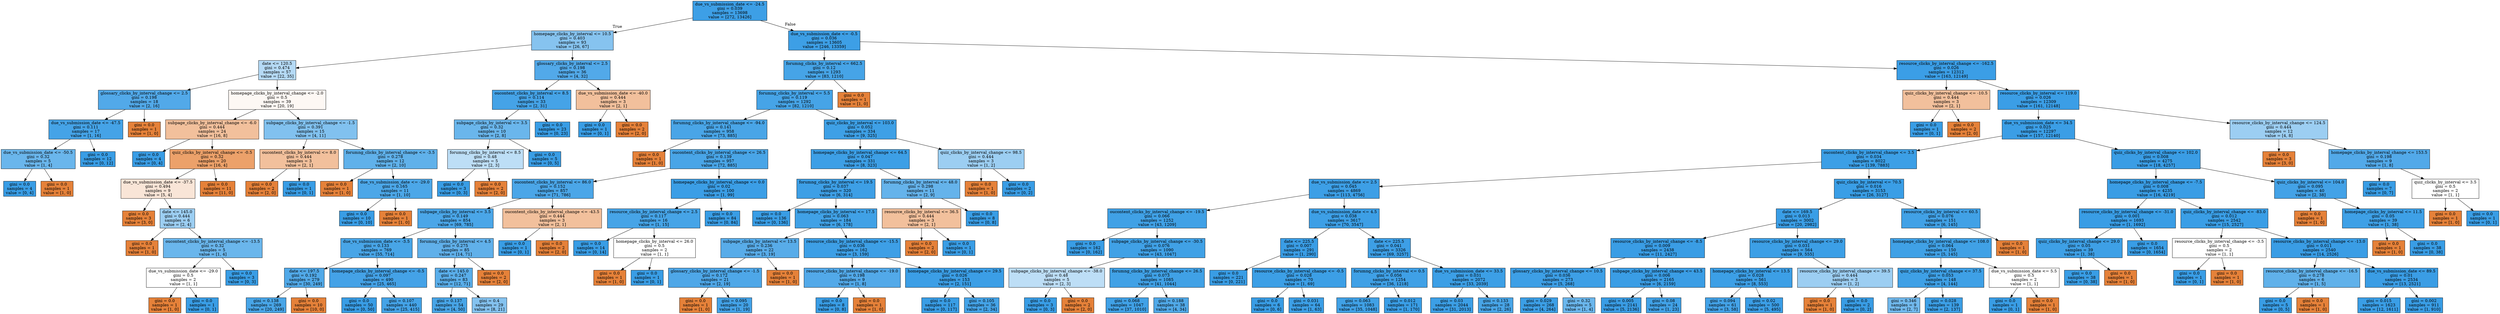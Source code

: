digraph Tree {
node [shape=box, style="filled", color="black"] ;
0 [label="due_vs_submission_date <= -24.5\ngini = 0.039\nsamples = 13698\nvalue = [272, 13426]", fillcolor="#399de5fa"] ;
1 [label="homepage_clicks_by_interval <= 10.5\ngini = 0.403\nsamples = 93\nvalue = [26, 67]", fillcolor="#399de59c"] ;
0 -> 1 [labeldistance=2.5, labelangle=45, headlabel="True"] ;
2 [label="date <= 120.5\ngini = 0.474\nsamples = 57\nvalue = [22, 35]", fillcolor="#399de55f"] ;
1 -> 2 ;
3 [label="glossary_clicks_by_interval_change <= 2.5\ngini = 0.198\nsamples = 18\nvalue = [2, 16]", fillcolor="#399de5df"] ;
2 -> 3 ;
4 [label="due_vs_submission_date <= -47.5\ngini = 0.111\nsamples = 17\nvalue = [1, 16]", fillcolor="#399de5ef"] ;
3 -> 4 ;
5 [label="due_vs_submission_date <= -50.5\ngini = 0.32\nsamples = 5\nvalue = [1, 4]", fillcolor="#399de5bf"] ;
4 -> 5 ;
6 [label="gini = 0.0\nsamples = 4\nvalue = [0, 4]", fillcolor="#399de5ff"] ;
5 -> 6 ;
7 [label="gini = 0.0\nsamples = 1\nvalue = [1, 0]", fillcolor="#e58139ff"] ;
5 -> 7 ;
8 [label="gini = 0.0\nsamples = 12\nvalue = [0, 12]", fillcolor="#399de5ff"] ;
4 -> 8 ;
9 [label="gini = 0.0\nsamples = 1\nvalue = [1, 0]", fillcolor="#e58139ff"] ;
3 -> 9 ;
10 [label="homepage_clicks_by_interval_change <= -2.0\ngini = 0.5\nsamples = 39\nvalue = [20, 19]", fillcolor="#e581390d"] ;
2 -> 10 ;
11 [label="subpage_clicks_by_interval_change <= -6.0\ngini = 0.444\nsamples = 24\nvalue = [16, 8]", fillcolor="#e581397f"] ;
10 -> 11 ;
12 [label="gini = 0.0\nsamples = 4\nvalue = [0, 4]", fillcolor="#399de5ff"] ;
11 -> 12 ;
13 [label="quiz_clicks_by_interval_change <= -0.5\ngini = 0.32\nsamples = 20\nvalue = [16, 4]", fillcolor="#e58139bf"] ;
11 -> 13 ;
14 [label="due_vs_submission_date <= -37.5\ngini = 0.494\nsamples = 9\nvalue = [5, 4]", fillcolor="#e5813933"] ;
13 -> 14 ;
15 [label="gini = 0.0\nsamples = 3\nvalue = [3, 0]", fillcolor="#e58139ff"] ;
14 -> 15 ;
16 [label="date <= 145.0\ngini = 0.444\nsamples = 6\nvalue = [2, 4]", fillcolor="#399de57f"] ;
14 -> 16 ;
17 [label="gini = 0.0\nsamples = 1\nvalue = [1, 0]", fillcolor="#e58139ff"] ;
16 -> 17 ;
18 [label="oucontent_clicks_by_interval_change <= -13.5\ngini = 0.32\nsamples = 5\nvalue = [1, 4]", fillcolor="#399de5bf"] ;
16 -> 18 ;
19 [label="due_vs_submission_date <= -29.0\ngini = 0.5\nsamples = 2\nvalue = [1, 1]", fillcolor="#e5813900"] ;
18 -> 19 ;
20 [label="gini = 0.0\nsamples = 1\nvalue = [1, 0]", fillcolor="#e58139ff"] ;
19 -> 20 ;
21 [label="gini = 0.0\nsamples = 1\nvalue = [0, 1]", fillcolor="#399de5ff"] ;
19 -> 21 ;
22 [label="gini = 0.0\nsamples = 3\nvalue = [0, 3]", fillcolor="#399de5ff"] ;
18 -> 22 ;
23 [label="gini = 0.0\nsamples = 11\nvalue = [11, 0]", fillcolor="#e58139ff"] ;
13 -> 23 ;
24 [label="subpage_clicks_by_interval_change <= -1.5\ngini = 0.391\nsamples = 15\nvalue = [4, 11]", fillcolor="#399de5a2"] ;
10 -> 24 ;
25 [label="oucontent_clicks_by_interval <= 8.0\ngini = 0.444\nsamples = 3\nvalue = [2, 1]", fillcolor="#e581397f"] ;
24 -> 25 ;
26 [label="gini = 0.0\nsamples = 2\nvalue = [2, 0]", fillcolor="#e58139ff"] ;
25 -> 26 ;
27 [label="gini = 0.0\nsamples = 1\nvalue = [0, 1]", fillcolor="#399de5ff"] ;
25 -> 27 ;
28 [label="forumng_clicks_by_interval_change <= -3.5\ngini = 0.278\nsamples = 12\nvalue = [2, 10]", fillcolor="#399de5cc"] ;
24 -> 28 ;
29 [label="gini = 0.0\nsamples = 1\nvalue = [1, 0]", fillcolor="#e58139ff"] ;
28 -> 29 ;
30 [label="due_vs_submission_date <= -29.0\ngini = 0.165\nsamples = 11\nvalue = [1, 10]", fillcolor="#399de5e6"] ;
28 -> 30 ;
31 [label="gini = 0.0\nsamples = 10\nvalue = [0, 10]", fillcolor="#399de5ff"] ;
30 -> 31 ;
32 [label="gini = 0.0\nsamples = 1\nvalue = [1, 0]", fillcolor="#e58139ff"] ;
30 -> 32 ;
33 [label="glossary_clicks_by_interval <= 2.5\ngini = 0.198\nsamples = 36\nvalue = [4, 32]", fillcolor="#399de5df"] ;
1 -> 33 ;
34 [label="oucontent_clicks_by_interval <= 8.5\ngini = 0.114\nsamples = 33\nvalue = [2, 31]", fillcolor="#399de5ef"] ;
33 -> 34 ;
35 [label="subpage_clicks_by_interval <= 3.5\ngini = 0.32\nsamples = 10\nvalue = [2, 8]", fillcolor="#399de5bf"] ;
34 -> 35 ;
36 [label="forumng_clicks_by_interval <= 8.5\ngini = 0.48\nsamples = 5\nvalue = [2, 3]", fillcolor="#399de555"] ;
35 -> 36 ;
37 [label="gini = 0.0\nsamples = 3\nvalue = [0, 3]", fillcolor="#399de5ff"] ;
36 -> 37 ;
38 [label="gini = 0.0\nsamples = 2\nvalue = [2, 0]", fillcolor="#e58139ff"] ;
36 -> 38 ;
39 [label="gini = 0.0\nsamples = 5\nvalue = [0, 5]", fillcolor="#399de5ff"] ;
35 -> 39 ;
40 [label="gini = 0.0\nsamples = 23\nvalue = [0, 23]", fillcolor="#399de5ff"] ;
34 -> 40 ;
41 [label="due_vs_submission_date <= -40.0\ngini = 0.444\nsamples = 3\nvalue = [2, 1]", fillcolor="#e581397f"] ;
33 -> 41 ;
42 [label="gini = 0.0\nsamples = 1\nvalue = [0, 1]", fillcolor="#399de5ff"] ;
41 -> 42 ;
43 [label="gini = 0.0\nsamples = 2\nvalue = [2, 0]", fillcolor="#e58139ff"] ;
41 -> 43 ;
44 [label="due_vs_submission_date <= -0.5\ngini = 0.036\nsamples = 13605\nvalue = [246, 13359]", fillcolor="#399de5fa"] ;
0 -> 44 [labeldistance=2.5, labelangle=-45, headlabel="False"] ;
45 [label="forumng_clicks_by_interval <= 662.5\ngini = 0.12\nsamples = 1293\nvalue = [83, 1210]", fillcolor="#399de5ee"] ;
44 -> 45 ;
46 [label="forumng_clicks_by_interval <= 5.5\ngini = 0.119\nsamples = 1292\nvalue = [82, 1210]", fillcolor="#399de5ee"] ;
45 -> 46 ;
47 [label="forumng_clicks_by_interval_change <= -94.0\ngini = 0.141\nsamples = 958\nvalue = [73, 885]", fillcolor="#399de5ea"] ;
46 -> 47 ;
48 [label="gini = 0.0\nsamples = 1\nvalue = [1, 0]", fillcolor="#e58139ff"] ;
47 -> 48 ;
49 [label="oucontent_clicks_by_interval_change <= 26.5\ngini = 0.139\nsamples = 957\nvalue = [72, 885]", fillcolor="#399de5ea"] ;
47 -> 49 ;
50 [label="oucontent_clicks_by_interval <= 86.0\ngini = 0.152\nsamples = 857\nvalue = [71, 786]", fillcolor="#399de5e8"] ;
49 -> 50 ;
51 [label="subpage_clicks_by_interval <= 3.5\ngini = 0.149\nsamples = 854\nvalue = [69, 785]", fillcolor="#399de5e9"] ;
50 -> 51 ;
52 [label="due_vs_submission_date <= -3.5\ngini = 0.133\nsamples = 769\nvalue = [55, 714]", fillcolor="#399de5eb"] ;
51 -> 52 ;
53 [label="date <= 197.5\ngini = 0.192\nsamples = 279\nvalue = [30, 249]", fillcolor="#399de5e0"] ;
52 -> 53 ;
54 [label="gini = 0.138\nsamples = 269\nvalue = [20, 249]", fillcolor="#399de5eb"] ;
53 -> 54 ;
55 [label="gini = 0.0\nsamples = 10\nvalue = [10, 0]", fillcolor="#e58139ff"] ;
53 -> 55 ;
56 [label="homepage_clicks_by_interval_change <= -0.5\ngini = 0.097\nsamples = 490\nvalue = [25, 465]", fillcolor="#399de5f1"] ;
52 -> 56 ;
57 [label="gini = 0.0\nsamples = 50\nvalue = [0, 50]", fillcolor="#399de5ff"] ;
56 -> 57 ;
58 [label="gini = 0.107\nsamples = 440\nvalue = [25, 415]", fillcolor="#399de5f0"] ;
56 -> 58 ;
59 [label="forumng_clicks_by_interval <= 4.5\ngini = 0.275\nsamples = 85\nvalue = [14, 71]", fillcolor="#399de5cd"] ;
51 -> 59 ;
60 [label="date <= 145.0\ngini = 0.247\nsamples = 83\nvalue = [12, 71]", fillcolor="#399de5d4"] ;
59 -> 60 ;
61 [label="gini = 0.137\nsamples = 54\nvalue = [4, 50]", fillcolor="#399de5eb"] ;
60 -> 61 ;
62 [label="gini = 0.4\nsamples = 29\nvalue = [8, 21]", fillcolor="#399de59e"] ;
60 -> 62 ;
63 [label="gini = 0.0\nsamples = 2\nvalue = [2, 0]", fillcolor="#e58139ff"] ;
59 -> 63 ;
64 [label="oucontent_clicks_by_interval_change <= -43.5\ngini = 0.444\nsamples = 3\nvalue = [2, 1]", fillcolor="#e581397f"] ;
50 -> 64 ;
65 [label="gini = 0.0\nsamples = 1\nvalue = [0, 1]", fillcolor="#399de5ff"] ;
64 -> 65 ;
66 [label="gini = 0.0\nsamples = 2\nvalue = [2, 0]", fillcolor="#e58139ff"] ;
64 -> 66 ;
67 [label="homepage_clicks_by_interval_change <= 0.0\ngini = 0.02\nsamples = 100\nvalue = [1, 99]", fillcolor="#399de5fc"] ;
49 -> 67 ;
68 [label="resource_clicks_by_interval_change <= 2.5\ngini = 0.117\nsamples = 16\nvalue = [1, 15]", fillcolor="#399de5ee"] ;
67 -> 68 ;
69 [label="gini = 0.0\nsamples = 14\nvalue = [0, 14]", fillcolor="#399de5ff"] ;
68 -> 69 ;
70 [label="homepage_clicks_by_interval <= 26.0\ngini = 0.5\nsamples = 2\nvalue = [1, 1]", fillcolor="#e5813900"] ;
68 -> 70 ;
71 [label="gini = 0.0\nsamples = 1\nvalue = [1, 0]", fillcolor="#e58139ff"] ;
70 -> 71 ;
72 [label="gini = 0.0\nsamples = 1\nvalue = [0, 1]", fillcolor="#399de5ff"] ;
70 -> 72 ;
73 [label="gini = 0.0\nsamples = 84\nvalue = [0, 84]", fillcolor="#399de5ff"] ;
67 -> 73 ;
74 [label="quiz_clicks_by_interval <= 103.0\ngini = 0.052\nsamples = 334\nvalue = [9, 325]", fillcolor="#399de5f8"] ;
46 -> 74 ;
75 [label="homepage_clicks_by_interval_change <= 64.5\ngini = 0.047\nsamples = 331\nvalue = [8, 323]", fillcolor="#399de5f9"] ;
74 -> 75 ;
76 [label="forumng_clicks_by_interval <= 19.5\ngini = 0.037\nsamples = 320\nvalue = [6, 314]", fillcolor="#399de5fa"] ;
75 -> 76 ;
77 [label="gini = 0.0\nsamples = 136\nvalue = [0, 136]", fillcolor="#399de5ff"] ;
76 -> 77 ;
78 [label="homepage_clicks_by_interval <= 17.5\ngini = 0.063\nsamples = 184\nvalue = [6, 178]", fillcolor="#399de5f6"] ;
76 -> 78 ;
79 [label="subpage_clicks_by_interval <= 13.5\ngini = 0.236\nsamples = 22\nvalue = [3, 19]", fillcolor="#399de5d7"] ;
78 -> 79 ;
80 [label="glossary_clicks_by_interval_change <= -1.5\ngini = 0.172\nsamples = 21\nvalue = [2, 19]", fillcolor="#399de5e4"] ;
79 -> 80 ;
81 [label="gini = 0.0\nsamples = 1\nvalue = [1, 0]", fillcolor="#e58139ff"] ;
80 -> 81 ;
82 [label="gini = 0.095\nsamples = 20\nvalue = [1, 19]", fillcolor="#399de5f2"] ;
80 -> 82 ;
83 [label="gini = 0.0\nsamples = 1\nvalue = [1, 0]", fillcolor="#e58139ff"] ;
79 -> 83 ;
84 [label="resource_clicks_by_interval_change <= -15.5\ngini = 0.036\nsamples = 162\nvalue = [3, 159]", fillcolor="#399de5fa"] ;
78 -> 84 ;
85 [label="resource_clicks_by_interval_change <= -19.0\ngini = 0.198\nsamples = 9\nvalue = [1, 8]", fillcolor="#399de5df"] ;
84 -> 85 ;
86 [label="gini = 0.0\nsamples = 8\nvalue = [0, 8]", fillcolor="#399de5ff"] ;
85 -> 86 ;
87 [label="gini = 0.0\nsamples = 1\nvalue = [1, 0]", fillcolor="#e58139ff"] ;
85 -> 87 ;
88 [label="homepage_clicks_by_interval_change <= 29.5\ngini = 0.026\nsamples = 153\nvalue = [2, 151]", fillcolor="#399de5fc"] ;
84 -> 88 ;
89 [label="gini = 0.0\nsamples = 117\nvalue = [0, 117]", fillcolor="#399de5ff"] ;
88 -> 89 ;
90 [label="gini = 0.105\nsamples = 36\nvalue = [2, 34]", fillcolor="#399de5f0"] ;
88 -> 90 ;
91 [label="forumng_clicks_by_interval <= 48.0\ngini = 0.298\nsamples = 11\nvalue = [2, 9]", fillcolor="#399de5c6"] ;
75 -> 91 ;
92 [label="resource_clicks_by_interval <= 36.5\ngini = 0.444\nsamples = 3\nvalue = [2, 1]", fillcolor="#e581397f"] ;
91 -> 92 ;
93 [label="gini = 0.0\nsamples = 2\nvalue = [2, 0]", fillcolor="#e58139ff"] ;
92 -> 93 ;
94 [label="gini = 0.0\nsamples = 1\nvalue = [0, 1]", fillcolor="#399de5ff"] ;
92 -> 94 ;
95 [label="gini = 0.0\nsamples = 8\nvalue = [0, 8]", fillcolor="#399de5ff"] ;
91 -> 95 ;
96 [label="quiz_clicks_by_interval_change <= 98.5\ngini = 0.444\nsamples = 3\nvalue = [1, 2]", fillcolor="#399de57f"] ;
74 -> 96 ;
97 [label="gini = 0.0\nsamples = 1\nvalue = [1, 0]", fillcolor="#e58139ff"] ;
96 -> 97 ;
98 [label="gini = 0.0\nsamples = 2\nvalue = [0, 2]", fillcolor="#399de5ff"] ;
96 -> 98 ;
99 [label="gini = 0.0\nsamples = 1\nvalue = [1, 0]", fillcolor="#e58139ff"] ;
45 -> 99 ;
100 [label="resource_clicks_by_interval_change <= -162.5\ngini = 0.026\nsamples = 12312\nvalue = [163, 12149]", fillcolor="#399de5fc"] ;
44 -> 100 ;
101 [label="quiz_clicks_by_interval_change <= -10.5\ngini = 0.444\nsamples = 3\nvalue = [2, 1]", fillcolor="#e581397f"] ;
100 -> 101 ;
102 [label="gini = 0.0\nsamples = 1\nvalue = [0, 1]", fillcolor="#399de5ff"] ;
101 -> 102 ;
103 [label="gini = 0.0\nsamples = 2\nvalue = [2, 0]", fillcolor="#e58139ff"] ;
101 -> 103 ;
104 [label="resource_clicks_by_interval <= 119.0\ngini = 0.026\nsamples = 12309\nvalue = [161, 12148]", fillcolor="#399de5fc"] ;
100 -> 104 ;
105 [label="due_vs_submission_date <= 34.5\ngini = 0.025\nsamples = 12297\nvalue = [157, 12140]", fillcolor="#399de5fc"] ;
104 -> 105 ;
106 [label="oucontent_clicks_by_interval_change <= 3.5\ngini = 0.034\nsamples = 8022\nvalue = [139, 7883]", fillcolor="#399de5fb"] ;
105 -> 106 ;
107 [label="due_vs_submission_date <= 2.5\ngini = 0.045\nsamples = 4869\nvalue = [113, 4756]", fillcolor="#399de5f9"] ;
106 -> 107 ;
108 [label="oucontent_clicks_by_interval_change <= -19.5\ngini = 0.066\nsamples = 1252\nvalue = [43, 1209]", fillcolor="#399de5f6"] ;
107 -> 108 ;
109 [label="gini = 0.0\nsamples = 162\nvalue = [0, 162]", fillcolor="#399de5ff"] ;
108 -> 109 ;
110 [label="subpage_clicks_by_interval_change <= -30.5\ngini = 0.076\nsamples = 1090\nvalue = [43, 1047]", fillcolor="#399de5f5"] ;
108 -> 110 ;
111 [label="subpage_clicks_by_interval_change <= -38.0\ngini = 0.48\nsamples = 5\nvalue = [2, 3]", fillcolor="#399de555"] ;
110 -> 111 ;
112 [label="gini = 0.0\nsamples = 3\nvalue = [0, 3]", fillcolor="#399de5ff"] ;
111 -> 112 ;
113 [label="gini = 0.0\nsamples = 2\nvalue = [2, 0]", fillcolor="#e58139ff"] ;
111 -> 113 ;
114 [label="forumng_clicks_by_interval_change <= 26.5\ngini = 0.073\nsamples = 1085\nvalue = [41, 1044]", fillcolor="#399de5f5"] ;
110 -> 114 ;
115 [label="gini = 0.068\nsamples = 1047\nvalue = [37, 1010]", fillcolor="#399de5f6"] ;
114 -> 115 ;
116 [label="gini = 0.188\nsamples = 38\nvalue = [4, 34]", fillcolor="#399de5e1"] ;
114 -> 116 ;
117 [label="due_vs_submission_date <= 4.5\ngini = 0.038\nsamples = 3617\nvalue = [70, 3547]", fillcolor="#399de5fa"] ;
107 -> 117 ;
118 [label="date <= 225.5\ngini = 0.007\nsamples = 291\nvalue = [1, 290]", fillcolor="#399de5fe"] ;
117 -> 118 ;
119 [label="gini = 0.0\nsamples = 221\nvalue = [0, 221]", fillcolor="#399de5ff"] ;
118 -> 119 ;
120 [label="resource_clicks_by_interval_change <= -0.5\ngini = 0.028\nsamples = 70\nvalue = [1, 69]", fillcolor="#399de5fb"] ;
118 -> 120 ;
121 [label="gini = 0.0\nsamples = 6\nvalue = [0, 6]", fillcolor="#399de5ff"] ;
120 -> 121 ;
122 [label="gini = 0.031\nsamples = 64\nvalue = [1, 63]", fillcolor="#399de5fb"] ;
120 -> 122 ;
123 [label="date <= 225.5\ngini = 0.041\nsamples = 3326\nvalue = [69, 3257]", fillcolor="#399de5fa"] ;
117 -> 123 ;
124 [label="forumng_clicks_by_interval <= 0.5\ngini = 0.056\nsamples = 1254\nvalue = [36, 1218]", fillcolor="#399de5f7"] ;
123 -> 124 ;
125 [label="gini = 0.063\nsamples = 1083\nvalue = [35, 1048]", fillcolor="#399de5f6"] ;
124 -> 125 ;
126 [label="gini = 0.012\nsamples = 171\nvalue = [1, 170]", fillcolor="#399de5fd"] ;
124 -> 126 ;
127 [label="due_vs_submission_date <= 33.5\ngini = 0.031\nsamples = 2072\nvalue = [33, 2039]", fillcolor="#399de5fb"] ;
123 -> 127 ;
128 [label="gini = 0.03\nsamples = 2044\nvalue = [31, 2013]", fillcolor="#399de5fb"] ;
127 -> 128 ;
129 [label="gini = 0.133\nsamples = 28\nvalue = [2, 26]", fillcolor="#399de5eb"] ;
127 -> 129 ;
130 [label="quiz_clicks_by_interval <= 70.5\ngini = 0.016\nsamples = 3153\nvalue = [26, 3127]", fillcolor="#399de5fd"] ;
106 -> 130 ;
131 [label="date <= 169.5\ngini = 0.013\nsamples = 3002\nvalue = [20, 2982]", fillcolor="#399de5fd"] ;
130 -> 131 ;
132 [label="resource_clicks_by_interval_change <= -8.5\ngini = 0.009\nsamples = 2438\nvalue = [11, 2427]", fillcolor="#399de5fe"] ;
131 -> 132 ;
133 [label="glossary_clicks_by_interval_change <= 10.5\ngini = 0.036\nsamples = 273\nvalue = [5, 268]", fillcolor="#399de5fa"] ;
132 -> 133 ;
134 [label="gini = 0.029\nsamples = 268\nvalue = [4, 264]", fillcolor="#399de5fb"] ;
133 -> 134 ;
135 [label="gini = 0.32\nsamples = 5\nvalue = [1, 4]", fillcolor="#399de5bf"] ;
133 -> 135 ;
136 [label="subpage_clicks_by_interval_change <= 43.5\ngini = 0.006\nsamples = 2165\nvalue = [6, 2159]", fillcolor="#399de5fe"] ;
132 -> 136 ;
137 [label="gini = 0.005\nsamples = 2141\nvalue = [5, 2136]", fillcolor="#399de5fe"] ;
136 -> 137 ;
138 [label="gini = 0.08\nsamples = 24\nvalue = [1, 23]", fillcolor="#399de5f4"] ;
136 -> 138 ;
139 [label="resource_clicks_by_interval_change <= 29.0\ngini = 0.031\nsamples = 564\nvalue = [9, 555]", fillcolor="#399de5fb"] ;
131 -> 139 ;
140 [label="homepage_clicks_by_interval <= 13.5\ngini = 0.028\nsamples = 561\nvalue = [8, 553]", fillcolor="#399de5fb"] ;
139 -> 140 ;
141 [label="gini = 0.094\nsamples = 61\nvalue = [3, 58]", fillcolor="#399de5f2"] ;
140 -> 141 ;
142 [label="gini = 0.02\nsamples = 500\nvalue = [5, 495]", fillcolor="#399de5fc"] ;
140 -> 142 ;
143 [label="resource_clicks_by_interval_change <= 39.5\ngini = 0.444\nsamples = 3\nvalue = [1, 2]", fillcolor="#399de57f"] ;
139 -> 143 ;
144 [label="gini = 0.0\nsamples = 1\nvalue = [1, 0]", fillcolor="#e58139ff"] ;
143 -> 144 ;
145 [label="gini = 0.0\nsamples = 2\nvalue = [0, 2]", fillcolor="#399de5ff"] ;
143 -> 145 ;
146 [label="resource_clicks_by_interval <= 60.5\ngini = 0.076\nsamples = 151\nvalue = [6, 145]", fillcolor="#399de5f4"] ;
130 -> 146 ;
147 [label="homepage_clicks_by_interval_change <= 108.0\ngini = 0.064\nsamples = 150\nvalue = [5, 145]", fillcolor="#399de5f6"] ;
146 -> 147 ;
148 [label="quiz_clicks_by_interval_change <= 37.5\ngini = 0.053\nsamples = 148\nvalue = [4, 144]", fillcolor="#399de5f8"] ;
147 -> 148 ;
149 [label="gini = 0.346\nsamples = 9\nvalue = [2, 7]", fillcolor="#399de5b6"] ;
148 -> 149 ;
150 [label="gini = 0.028\nsamples = 139\nvalue = [2, 137]", fillcolor="#399de5fb"] ;
148 -> 150 ;
151 [label="due_vs_submission_date <= 5.5\ngini = 0.5\nsamples = 2\nvalue = [1, 1]", fillcolor="#e5813900"] ;
147 -> 151 ;
152 [label="gini = 0.0\nsamples = 1\nvalue = [0, 1]", fillcolor="#399de5ff"] ;
151 -> 152 ;
153 [label="gini = 0.0\nsamples = 1\nvalue = [1, 0]", fillcolor="#e58139ff"] ;
151 -> 153 ;
154 [label="gini = 0.0\nsamples = 1\nvalue = [1, 0]", fillcolor="#e58139ff"] ;
146 -> 154 ;
155 [label="quiz_clicks_by_interval_change <= 102.0\ngini = 0.008\nsamples = 4275\nvalue = [18, 4257]", fillcolor="#399de5fe"] ;
105 -> 155 ;
156 [label="homepage_clicks_by_interval_change <= -7.5\ngini = 0.008\nsamples = 4235\nvalue = [16, 4219]", fillcolor="#399de5fe"] ;
155 -> 156 ;
157 [label="resource_clicks_by_interval_change <= -31.0\ngini = 0.001\nsamples = 1693\nvalue = [1, 1692]", fillcolor="#399de5ff"] ;
156 -> 157 ;
158 [label="quiz_clicks_by_interval_change <= 29.0\ngini = 0.05\nsamples = 39\nvalue = [1, 38]", fillcolor="#399de5f8"] ;
157 -> 158 ;
159 [label="gini = 0.0\nsamples = 38\nvalue = [0, 38]", fillcolor="#399de5ff"] ;
158 -> 159 ;
160 [label="gini = 0.0\nsamples = 1\nvalue = [1, 0]", fillcolor="#e58139ff"] ;
158 -> 160 ;
161 [label="gini = 0.0\nsamples = 1654\nvalue = [0, 1654]", fillcolor="#399de5ff"] ;
157 -> 161 ;
162 [label="quiz_clicks_by_interval_change <= -83.0\ngini = 0.012\nsamples = 2542\nvalue = [15, 2527]", fillcolor="#399de5fd"] ;
156 -> 162 ;
163 [label="resource_clicks_by_interval_change <= -3.5\ngini = 0.5\nsamples = 2\nvalue = [1, 1]", fillcolor="#e5813900"] ;
162 -> 163 ;
164 [label="gini = 0.0\nsamples = 1\nvalue = [0, 1]", fillcolor="#399de5ff"] ;
163 -> 164 ;
165 [label="gini = 0.0\nsamples = 1\nvalue = [1, 0]", fillcolor="#e58139ff"] ;
163 -> 165 ;
166 [label="resource_clicks_by_interval_change <= -13.0\ngini = 0.011\nsamples = 2540\nvalue = [14, 2526]", fillcolor="#399de5fe"] ;
162 -> 166 ;
167 [label="resource_clicks_by_interval_change <= -16.5\ngini = 0.278\nsamples = 6\nvalue = [1, 5]", fillcolor="#399de5cc"] ;
166 -> 167 ;
168 [label="gini = 0.0\nsamples = 5\nvalue = [0, 5]", fillcolor="#399de5ff"] ;
167 -> 168 ;
169 [label="gini = 0.0\nsamples = 1\nvalue = [1, 0]", fillcolor="#e58139ff"] ;
167 -> 169 ;
170 [label="due_vs_submission_date <= 89.5\ngini = 0.01\nsamples = 2534\nvalue = [13, 2521]", fillcolor="#399de5fe"] ;
166 -> 170 ;
171 [label="gini = 0.015\nsamples = 1623\nvalue = [12, 1611]", fillcolor="#399de5fd"] ;
170 -> 171 ;
172 [label="gini = 0.002\nsamples = 911\nvalue = [1, 910]", fillcolor="#399de5ff"] ;
170 -> 172 ;
173 [label="quiz_clicks_by_interval <= 104.0\ngini = 0.095\nsamples = 40\nvalue = [2, 38]", fillcolor="#399de5f2"] ;
155 -> 173 ;
174 [label="gini = 0.0\nsamples = 1\nvalue = [1, 0]", fillcolor="#e58139ff"] ;
173 -> 174 ;
175 [label="homepage_clicks_by_interval <= 11.5\ngini = 0.05\nsamples = 39\nvalue = [1, 38]", fillcolor="#399de5f8"] ;
173 -> 175 ;
176 [label="gini = 0.0\nsamples = 1\nvalue = [1, 0]", fillcolor="#e58139ff"] ;
175 -> 176 ;
177 [label="gini = 0.0\nsamples = 38\nvalue = [0, 38]", fillcolor="#399de5ff"] ;
175 -> 177 ;
178 [label="resource_clicks_by_interval_change <= 124.5\ngini = 0.444\nsamples = 12\nvalue = [4, 8]", fillcolor="#399de57f"] ;
104 -> 178 ;
179 [label="gini = 0.0\nsamples = 3\nvalue = [3, 0]", fillcolor="#e58139ff"] ;
178 -> 179 ;
180 [label="homepage_clicks_by_interval_change <= 153.5\ngini = 0.198\nsamples = 9\nvalue = [1, 8]", fillcolor="#399de5df"] ;
178 -> 180 ;
181 [label="gini = 0.0\nsamples = 7\nvalue = [0, 7]", fillcolor="#399de5ff"] ;
180 -> 181 ;
182 [label="quiz_clicks_by_interval <= 3.5\ngini = 0.5\nsamples = 2\nvalue = [1, 1]", fillcolor="#e5813900"] ;
180 -> 182 ;
183 [label="gini = 0.0\nsamples = 1\nvalue = [1, 0]", fillcolor="#e58139ff"] ;
182 -> 183 ;
184 [label="gini = 0.0\nsamples = 1\nvalue = [0, 1]", fillcolor="#399de5ff"] ;
182 -> 184 ;
}